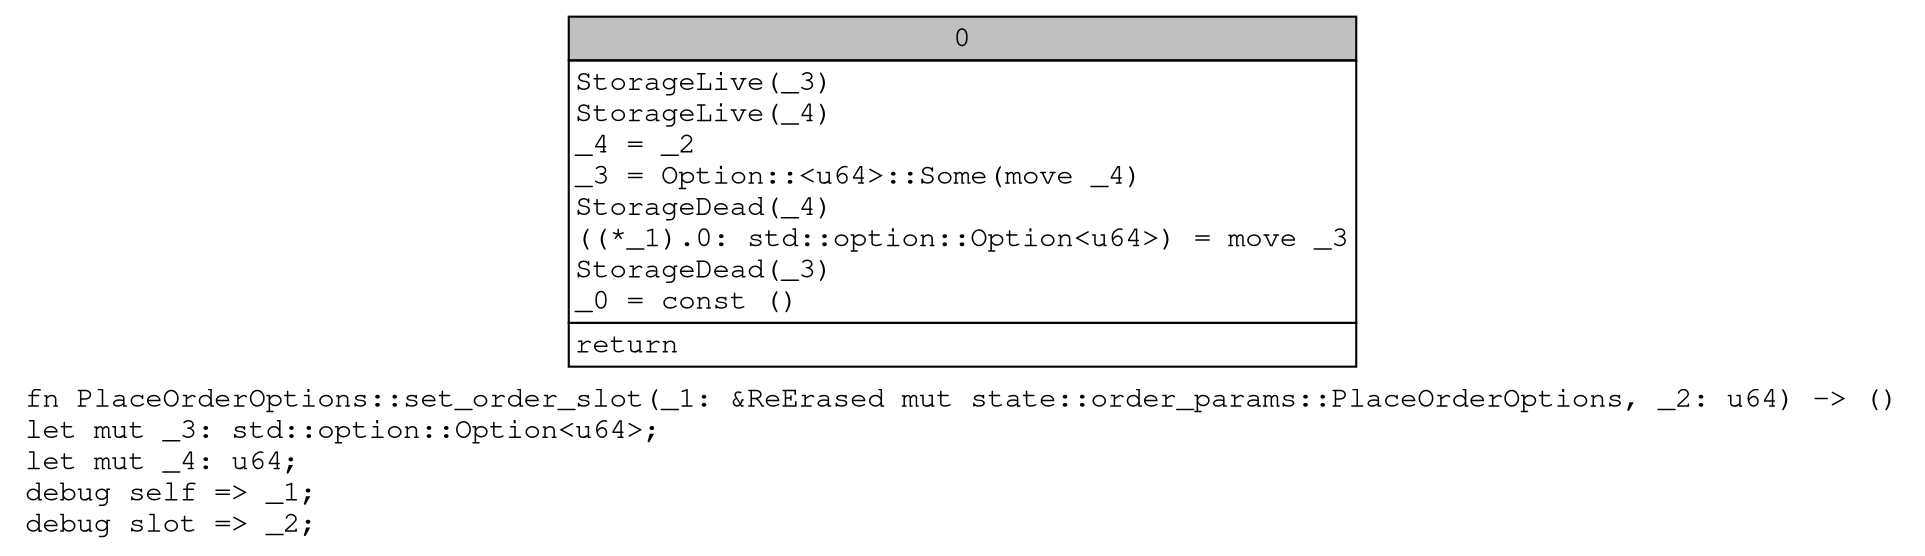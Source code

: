 digraph Mir_0_3667 {
    graph [fontname="Courier, monospace"];
    node [fontname="Courier, monospace"];
    edge [fontname="Courier, monospace"];
    label=<fn PlaceOrderOptions::set_order_slot(_1: &amp;ReErased mut state::order_params::PlaceOrderOptions, _2: u64) -&gt; ()<br align="left"/>let mut _3: std::option::Option&lt;u64&gt;;<br align="left"/>let mut _4: u64;<br align="left"/>debug self =&gt; _1;<br align="left"/>debug slot =&gt; _2;<br align="left"/>>;
    bb0__0_3667 [shape="none", label=<<table border="0" cellborder="1" cellspacing="0"><tr><td bgcolor="gray" align="center" colspan="1">0</td></tr><tr><td align="left" balign="left">StorageLive(_3)<br/>StorageLive(_4)<br/>_4 = _2<br/>_3 = Option::&lt;u64&gt;::Some(move _4)<br/>StorageDead(_4)<br/>((*_1).0: std::option::Option&lt;u64&gt;) = move _3<br/>StorageDead(_3)<br/>_0 = const ()<br/></td></tr><tr><td align="left">return</td></tr></table>>];
}
